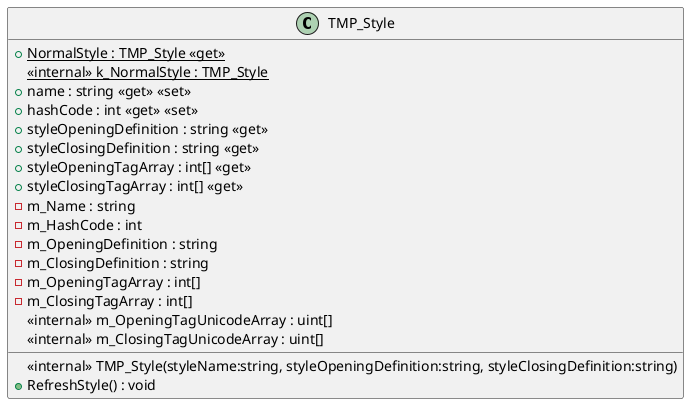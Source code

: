 @startuml
class TMP_Style {
    + {static} NormalStyle : TMP_Style <<get>>
    <<internal>> {static} k_NormalStyle : TMP_Style
    + name : string <<get>> <<set>>
    + hashCode : int <<get>> <<set>>
    + styleOpeningDefinition : string <<get>>
    + styleClosingDefinition : string <<get>>
    + styleOpeningTagArray : int[] <<get>>
    + styleClosingTagArray : int[] <<get>>
    - m_Name : string
    - m_HashCode : int
    - m_OpeningDefinition : string
    - m_ClosingDefinition : string
    - m_OpeningTagArray : int[]
    - m_ClosingTagArray : int[]
    <<internal>> m_OpeningTagUnicodeArray : uint[]
    <<internal>> m_ClosingTagUnicodeArray : uint[]
    <<internal>> TMP_Style(styleName:string, styleOpeningDefinition:string, styleClosingDefinition:string)
    + RefreshStyle() : void
}
@enduml
